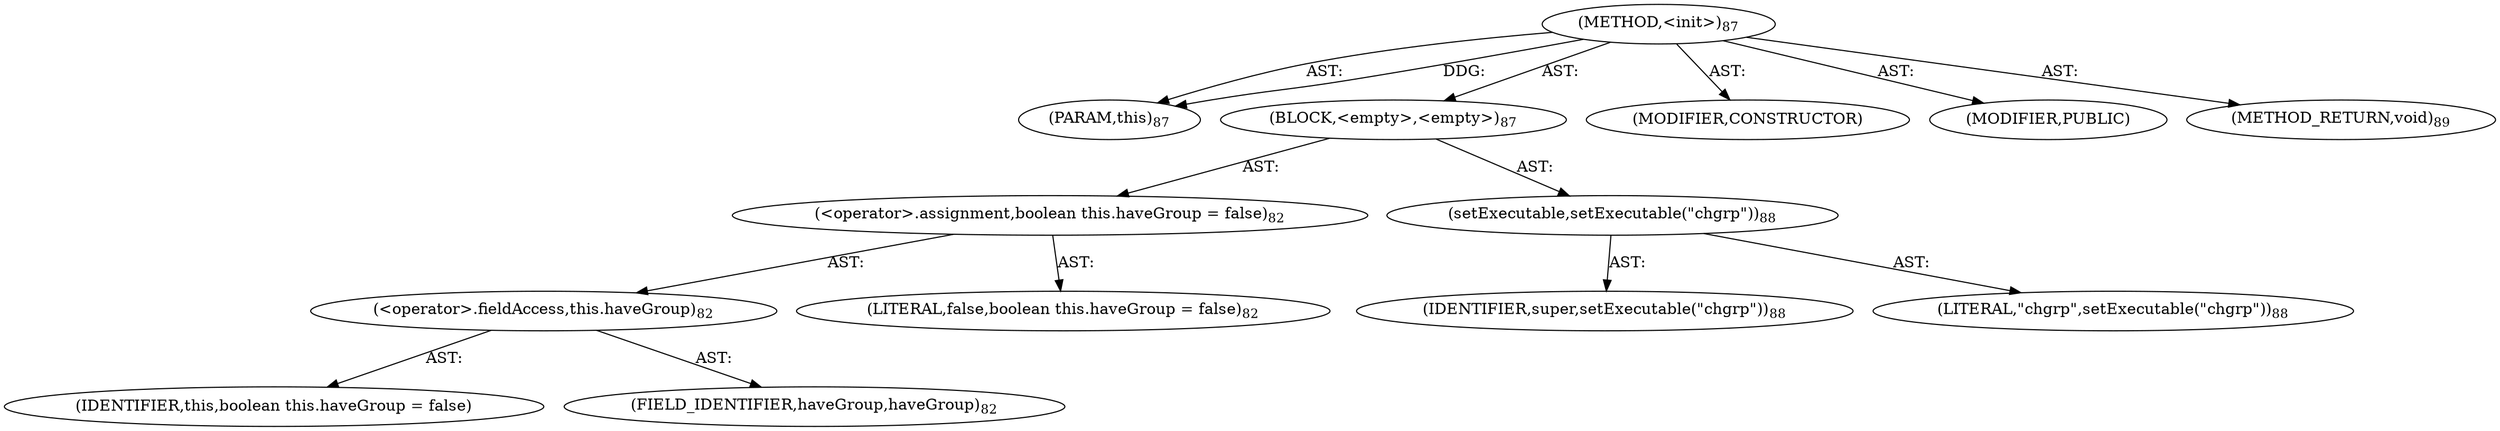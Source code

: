 digraph "&lt;init&gt;" {  
"111669149696" [label = <(METHOD,&lt;init&gt;)<SUB>87</SUB>> ]
"115964116995" [label = <(PARAM,this)<SUB>87</SUB>> ]
"25769803776" [label = <(BLOCK,&lt;empty&gt;,&lt;empty&gt;)<SUB>87</SUB>> ]
"30064771072" [label = <(&lt;operator&gt;.assignment,boolean this.haveGroup = false)<SUB>82</SUB>> ]
"30064771073" [label = <(&lt;operator&gt;.fieldAccess,this.haveGroup)<SUB>82</SUB>> ]
"68719476740" [label = <(IDENTIFIER,this,boolean this.haveGroup = false)> ]
"55834574848" [label = <(FIELD_IDENTIFIER,haveGroup,haveGroup)<SUB>82</SUB>> ]
"90194313216" [label = <(LITERAL,false,boolean this.haveGroup = false)<SUB>82</SUB>> ]
"30064771074" [label = <(setExecutable,setExecutable(&quot;chgrp&quot;))<SUB>88</SUB>> ]
"68719476741" [label = <(IDENTIFIER,super,setExecutable(&quot;chgrp&quot;))<SUB>88</SUB>> ]
"90194313217" [label = <(LITERAL,&quot;chgrp&quot;,setExecutable(&quot;chgrp&quot;))<SUB>88</SUB>> ]
"133143986177" [label = <(MODIFIER,CONSTRUCTOR)> ]
"133143986178" [label = <(MODIFIER,PUBLIC)> ]
"128849018880" [label = <(METHOD_RETURN,void)<SUB>89</SUB>> ]
  "111669149696" -> "115964116995"  [ label = "AST: "] 
  "111669149696" -> "25769803776"  [ label = "AST: "] 
  "111669149696" -> "133143986177"  [ label = "AST: "] 
  "111669149696" -> "133143986178"  [ label = "AST: "] 
  "111669149696" -> "128849018880"  [ label = "AST: "] 
  "25769803776" -> "30064771072"  [ label = "AST: "] 
  "25769803776" -> "30064771074"  [ label = "AST: "] 
  "30064771072" -> "30064771073"  [ label = "AST: "] 
  "30064771072" -> "90194313216"  [ label = "AST: "] 
  "30064771073" -> "68719476740"  [ label = "AST: "] 
  "30064771073" -> "55834574848"  [ label = "AST: "] 
  "30064771074" -> "68719476741"  [ label = "AST: "] 
  "30064771074" -> "90194313217"  [ label = "AST: "] 
  "111669149696" -> "115964116995"  [ label = "DDG: "] 
}
